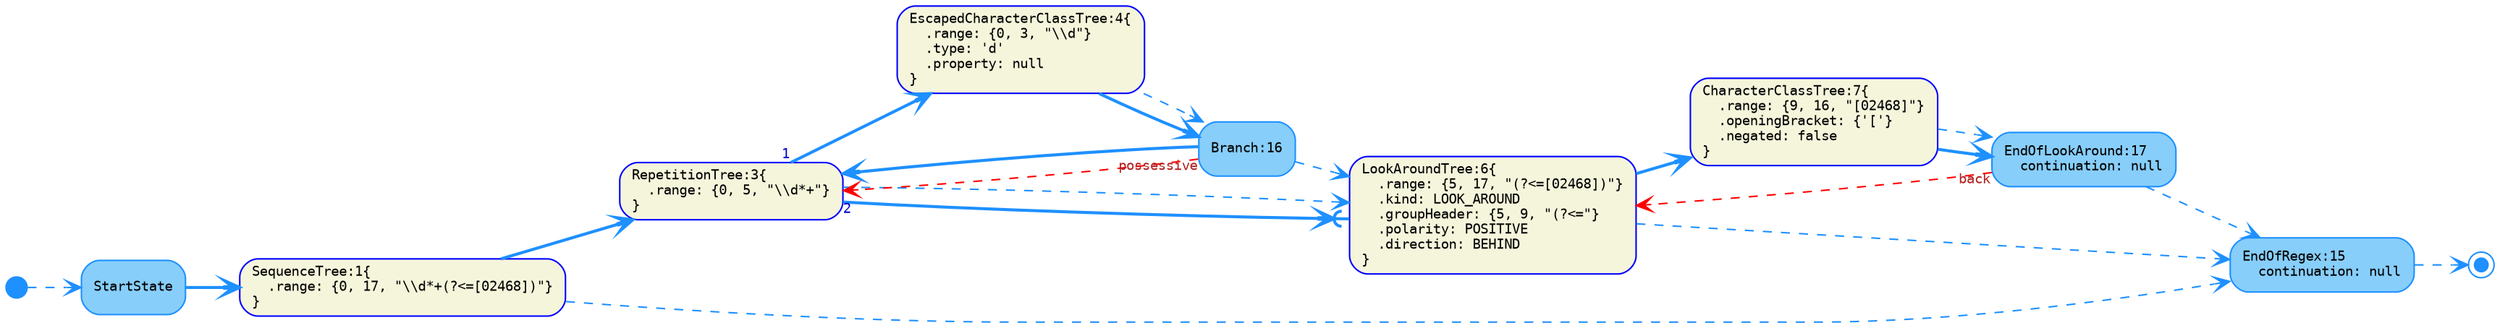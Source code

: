 digraph G {
  rankdir=LR;
  graph [fontname="Monospace", fontsize="11"]

  // tree-and-state nodes
  node [fontname="Monospace", fontsize= "9", shape="box", style="rounded,filled", color="Blue", fillcolor="Beige", fixedsize="false", width="0.75"]
  1[ label="SequenceTree:1\{\l  .range: \{0, 17, \"\\\\d*+(?<=[02468])\"\}\l\}\l" ]
  3[ label="RepetitionTree:3\{\l  .range: \{0, 5, \"\\\\d*+\"\}\l\}\l" ]
  4[ label="EscapedCharacterClassTree:4\{\l  .range: \{0, 3, \"\\\\d\"\}\l  .type: 'd'\l  .property: null\l\}\l" ]
  6[ label="LookAroundTree:6\{\l  .range: \{5, 17, \"(?<=[02468])\"\}\l  .kind: LOOK_AROUND\l  .groupHeader: \{5, 9, \"(?<=\"\}\l  .polarity: POSITIVE\l  .direction: BEHIND\l\}\l" ]
  7[ label="CharacterClassTree:7\{\l  .range: \{9, 16, \"[02468]\"\}\l  .openingBracket: \{'['\}\l  .negated: false\l\}\l" ]

  // state nodes
  node [fontname="Monospace", fontsize= "9", shape="box", style="rounded,filled", color="DodgerBlue", fillcolor="LightSkyBlue", fixedsize="false", width="0.75"]
  16[ label="Branch:16\l" ]
  17[ label="EndOfLookAround:17\l  continuation: null\l" ]
  15[ label="EndOfRegex:15\l  continuation: null\l" ]
  StartState[ label="StartState\l" ]

  // end nodes
  node [fontname="Monospace", fontsize= "9", shape="doublecircle", style="rounded,filled", color="DodgerBlue", fillcolor="DodgerBlue", fixedsize="true", width="0.12"]
  end[ label="\l" ]

  // start nodes
  node [fontname="Monospace", fontsize= "9", shape="circle", style="rounded,filled", color="DodgerBlue", fillcolor="DodgerBlue", fixedsize="true", width="0.20"]
  start[ label="\l" ]

  // back-reference edges
  edge [fontname="Monospace", fontsize="9", style="dashed", color="Red", fontcolor="Firebrick", arrowhead="vee", arrowtail="none", dir="both"]
  16 -> 3 [ label="",  taillabel="possessive" ]
  17 -> 6 [ label="",  taillabel="back" ]

  // successor edges
  edge [fontname="Monospace", fontsize="9", style="bold", color="DodgerBlue", fontcolor="MediumBlue", arrowhead="vee", arrowtail="none", dir="both"]
  1 -> 3 [ label="",  taillabel="" ]
  3 -> 4 [ label="",  taillabel="1" ]
  4 -> 16 [ label="",  taillabel="" ]
  16 -> 3 [ label="",  taillabel="" ]
  6 -> 7 [ label="",  taillabel="" ]
  7 -> 17 [ label="",  taillabel="" ]
  StartState -> 1 [ label="",  taillabel="" ]

  // backtracking-successor edges
  edge [fontname="Monospace", fontsize="9", style="bold", color="DodgerBlue", fontcolor="MediumBlue", arrowhead="icurvevee", arrowtail="none", dir="both"]
  3 -> 6 [ label="",  taillabel="2" ]

  // continuation edges
  edge [fontname="Monospace", fontsize="9", style="dashed", color="DodgerBlue", fontcolor="MediumBlue", arrowhead="vee", arrowtail="none", dir="both"]
  1 -> 15 [ label="",  taillabel="" ]
  3 -> 6 [ label="",  taillabel="" ]
  4 -> 16 [ label="",  taillabel="" ]
  16 -> 6 [ label="",  taillabel="" ]
  6 -> 15 [ label="",  taillabel="" ]
  17 -> 15 [ label="",  taillabel="" ]
  7 -> 17 [ label="",  taillabel="" ]
  15 -> end [ label="",  taillabel="" ]
  start -> StartState [ label="",  taillabel="" ]
}

